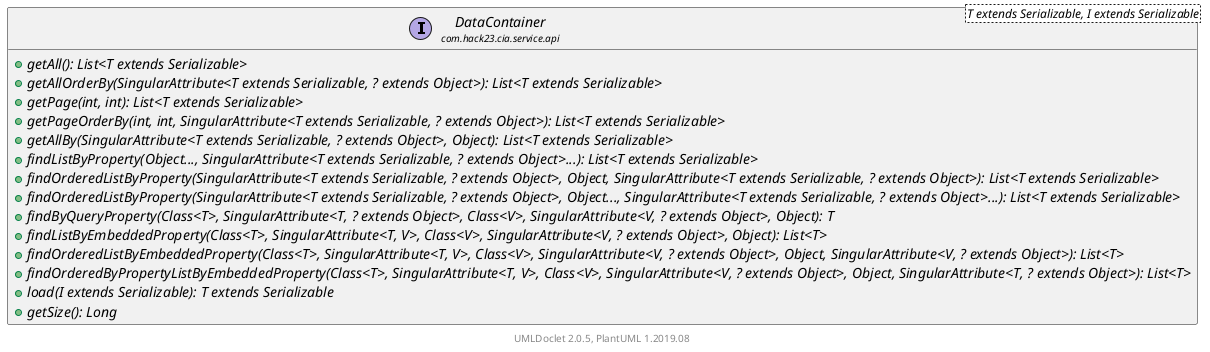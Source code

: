 @startuml
    set namespaceSeparator none
    hide empty fields
    hide empty methods

    interface "<size:14>DataContainer\n<size:10>com.hack23.cia.service.api" as com.hack23.cia.service.api.DataContainer<T extends Serializable, I extends Serializable> [[DataContainer.html]] {
        {abstract} +getAll(): List<T extends Serializable>
        {abstract} +getAllOrderBy(SingularAttribute<T extends Serializable, ? extends Object>): List<T extends Serializable>
        {abstract} +getPage(int, int): List<T extends Serializable>
        {abstract} +getPageOrderBy(int, int, SingularAttribute<T extends Serializable, ? extends Object>): List<T extends Serializable>
        {abstract} +getAllBy(SingularAttribute<T extends Serializable, ? extends Object>, Object): List<T extends Serializable>
        {abstract} +findListByProperty(Object..., SingularAttribute<T extends Serializable, ? extends Object>...): List<T extends Serializable>
        {abstract} +findOrderedListByProperty(SingularAttribute<T extends Serializable, ? extends Object>, Object, SingularAttribute<T extends Serializable, ? extends Object>): List<T extends Serializable>
        {abstract} +findOrderedListByProperty(SingularAttribute<T extends Serializable, ? extends Object>, Object..., SingularAttribute<T extends Serializable, ? extends Object>...): List<T extends Serializable>
        {abstract} +findByQueryProperty(Class<T>, SingularAttribute<T, ? extends Object>, Class<V>, SingularAttribute<V, ? extends Object>, Object): T
        {abstract} +findListByEmbeddedProperty(Class<T>, SingularAttribute<T, V>, Class<V>, SingularAttribute<V, ? extends Object>, Object): List<T>
        {abstract} +findOrderedListByEmbeddedProperty(Class<T>, SingularAttribute<T, V>, Class<V>, SingularAttribute<V, ? extends Object>, Object, SingularAttribute<V, ? extends Object>): List<T>
        {abstract} +findOrderedByPropertyListByEmbeddedProperty(Class<T>, SingularAttribute<T, V>, Class<V>, SingularAttribute<V, ? extends Object>, Object, SingularAttribute<T, ? extends Object>): List<T>
        {abstract} +load(I extends Serializable): T extends Serializable
        {abstract} +getSize(): Long
    }

    center footer UMLDoclet 2.0.5, PlantUML 1.2019.08
@enduml
